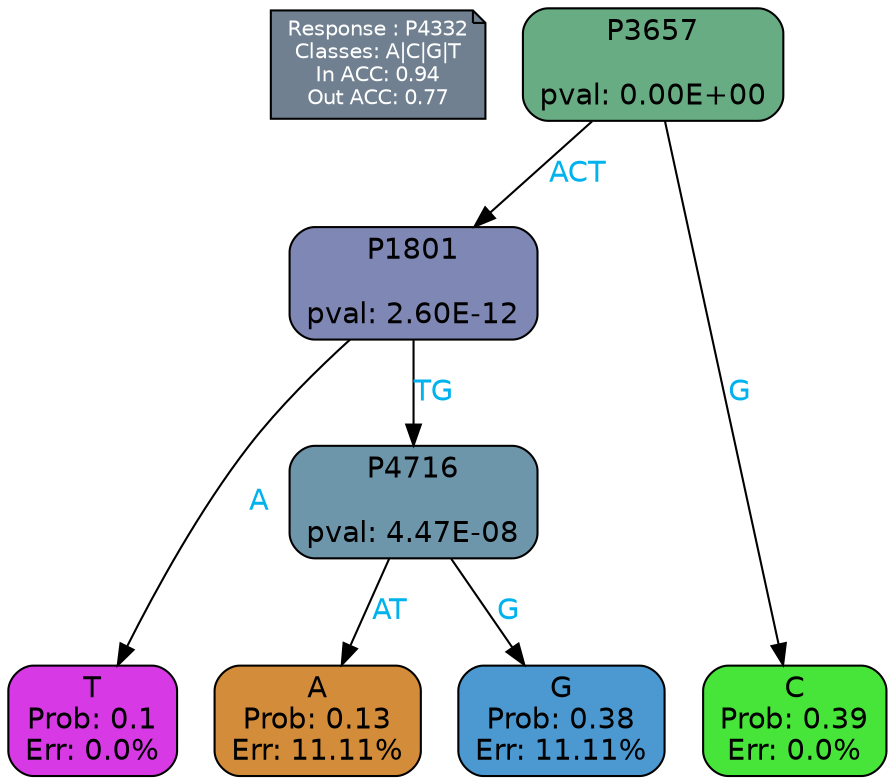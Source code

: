 digraph Tree {
node [shape=box, style="filled, rounded", color="black", fontname=helvetica] ;
graph [ranksep=equally, splines=polylines, bgcolor=transparent, dpi=600] ;
edge [fontname=helvetica] ;
LEGEND [label="Response : P4332
Classes: A|C|G|T
In ACC: 0.94
Out ACC: 0.77
",shape=note,align=left,style=filled,fillcolor="slategray",fontcolor="white",fontsize=10];1 [label="P3657

pval: 0.00E+00", fillcolor="#68ac84"] ;
2 [label="P1801

pval: 2.60E-12", fillcolor="#7f87b5"] ;
3 [label="T
Prob: 0.1
Err: 0.0%", fillcolor="#d739e5"] ;
4 [label="P4716

pval: 4.47E-08", fillcolor="#6d96ab"] ;
5 [label="A
Prob: 0.13
Err: 11.11%", fillcolor="#d38c39"] ;
6 [label="G
Prob: 0.38
Err: 11.11%", fillcolor="#4c99d1"] ;
7 [label="C
Prob: 0.39
Err: 0.0%", fillcolor="#47e539"] ;
1 -> 2 [label="ACT",fontcolor=deepskyblue2] ;
1 -> 7 [label="G",fontcolor=deepskyblue2] ;
2 -> 3 [label="A",fontcolor=deepskyblue2] ;
2 -> 4 [label="TG",fontcolor=deepskyblue2] ;
4 -> 5 [label="AT",fontcolor=deepskyblue2] ;
4 -> 6 [label="G",fontcolor=deepskyblue2] ;
{rank = same; 3;5;6;7;}{rank = same; LEGEND;1;}}